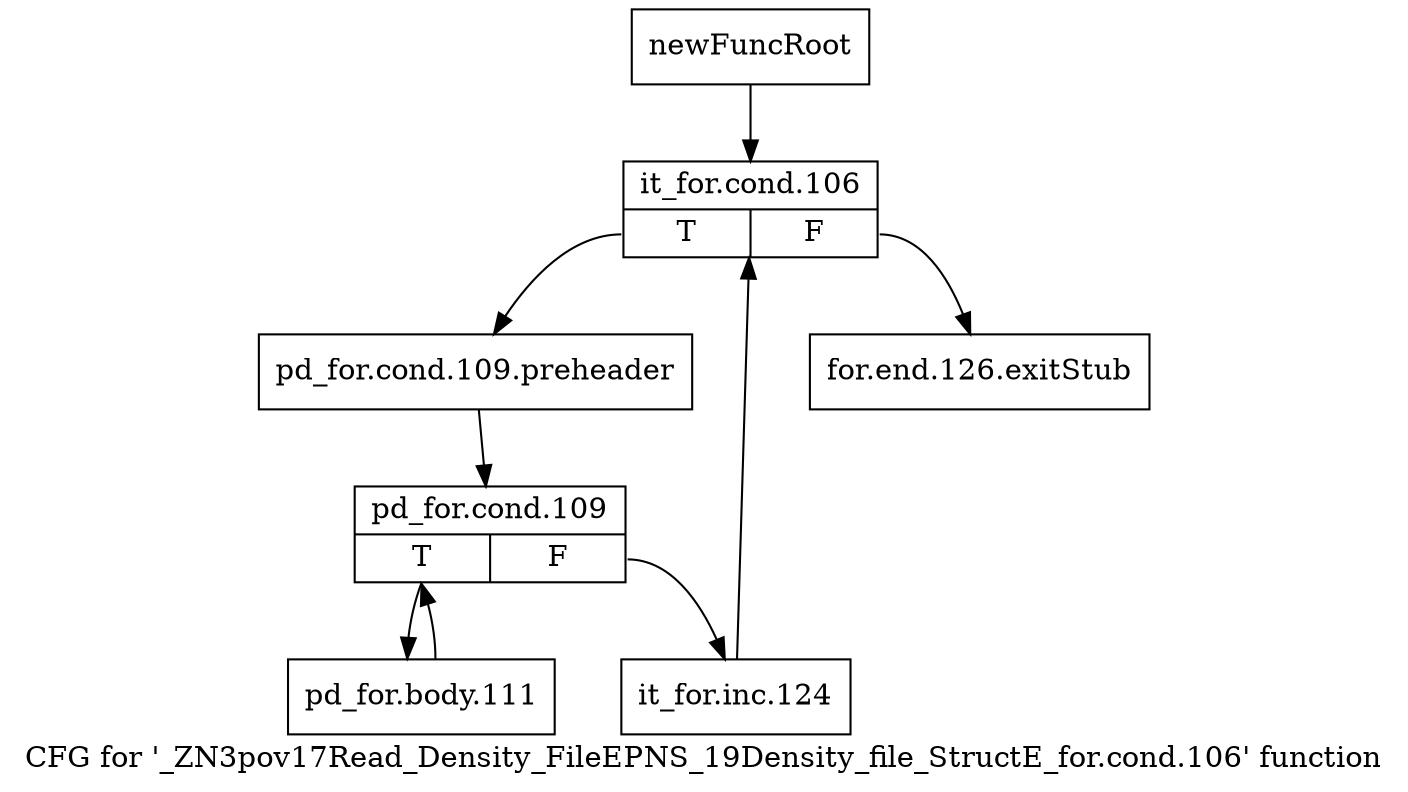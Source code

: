 digraph "CFG for '_ZN3pov17Read_Density_FileEPNS_19Density_file_StructE_for.cond.106' function" {
	label="CFG for '_ZN3pov17Read_Density_FileEPNS_19Density_file_StructE_for.cond.106' function";

	Node0x297d6e0 [shape=record,label="{newFuncRoot}"];
	Node0x297d6e0 -> Node0x297d780;
	Node0x297d730 [shape=record,label="{for.end.126.exitStub}"];
	Node0x297d780 [shape=record,label="{it_for.cond.106|{<s0>T|<s1>F}}"];
	Node0x297d780:s0 -> Node0x297d7d0;
	Node0x297d780:s1 -> Node0x297d730;
	Node0x297d7d0 [shape=record,label="{pd_for.cond.109.preheader}"];
	Node0x297d7d0 -> Node0x297d820;
	Node0x297d820 [shape=record,label="{pd_for.cond.109|{<s0>T|<s1>F}}"];
	Node0x297d820:s0 -> Node0x297d8c0;
	Node0x297d820:s1 -> Node0x297d870;
	Node0x297d870 [shape=record,label="{it_for.inc.124}"];
	Node0x297d870 -> Node0x297d780;
	Node0x297d8c0 [shape=record,label="{pd_for.body.111}"];
	Node0x297d8c0 -> Node0x297d820;
}
